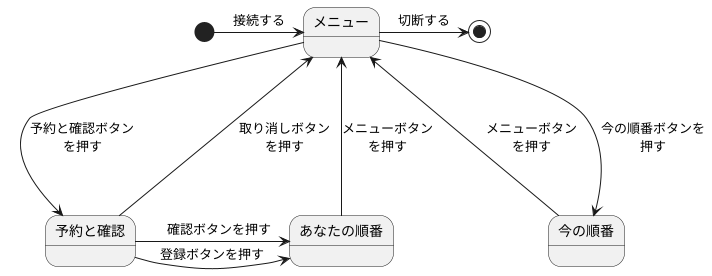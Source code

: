 @startuml 演習6-3
    [*]-right->メニュー: 接続する
    メニュー--down->予約と確認: 予約と確認ボタン\nを押す
    メニュー<-up--予約と確認: 取り消しボタン\nを押す
    メニュー<-up--あなたの順番: メニューボタン\nを押す
    予約と確認--right->あなたの順番: 登録ボタンを押す
    予約と確認--right->あなたの順番:　確認ボタンを押す
    メニュー<-up--今の順番: メニューボタン\nを押す
    メニュー--down->今の順番: 今の順番ボタンを\n押す
    メニュー-right->[*]:切断する
@enduml